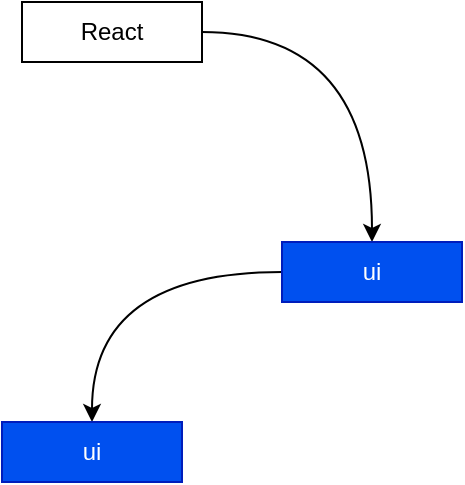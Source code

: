 <mxfile>
    <diagram id="Sj6B783Tr3v7A8m1EEp1" name="第 1 页">
        <mxGraphModel dx="314" dy="310" grid="1" gridSize="10" guides="1" tooltips="1" connect="1" arrows="1" fold="1" page="1" pageScale="1" pageWidth="827" pageHeight="1169" math="0" shadow="0">
            <root>
                <mxCell id="0"/>
                <mxCell id="1" parent="0"/>
                <mxCell id="9" style="edgeStyle=orthogonalEdgeStyle;html=1;entryX=0.5;entryY=0;entryDx=0;entryDy=0;curved=1;" parent="1" source="2" target="3" edge="1">
                    <mxGeometry relative="1" as="geometry">
                        <mxPoint x="370" y="330" as="targetPoint"/>
                    </mxGeometry>
                </mxCell>
                <mxCell id="2" value="React" style="rounded=0;whiteSpace=wrap;html=1;" parent="1" vertex="1">
                    <mxGeometry x="140" y="180" width="90" height="30" as="geometry"/>
                </mxCell>
                <mxCell id="11" style="edgeStyle=orthogonalEdgeStyle;curved=1;html=1;entryX=0.5;entryY=0;entryDx=0;entryDy=0;" parent="1" source="3" target="10" edge="1">
                    <mxGeometry relative="1" as="geometry"/>
                </mxCell>
                <mxCell id="3" value="ui" style="rounded=0;whiteSpace=wrap;html=1;fillColor=#0050ef;fontColor=#ffffff;strokeColor=#001DBC;" parent="1" vertex="1">
                    <mxGeometry x="270" y="300" width="90" height="30" as="geometry"/>
                </mxCell>
                <mxCell id="10" value="ui" style="rounded=0;whiteSpace=wrap;html=1;fillColor=#0050ef;fontColor=#ffffff;strokeColor=#001DBC;" parent="1" vertex="1">
                    <mxGeometry x="130" y="390" width="90" height="30" as="geometry"/>
                </mxCell>
            </root>
        </mxGraphModel>
    </diagram>
</mxfile>
